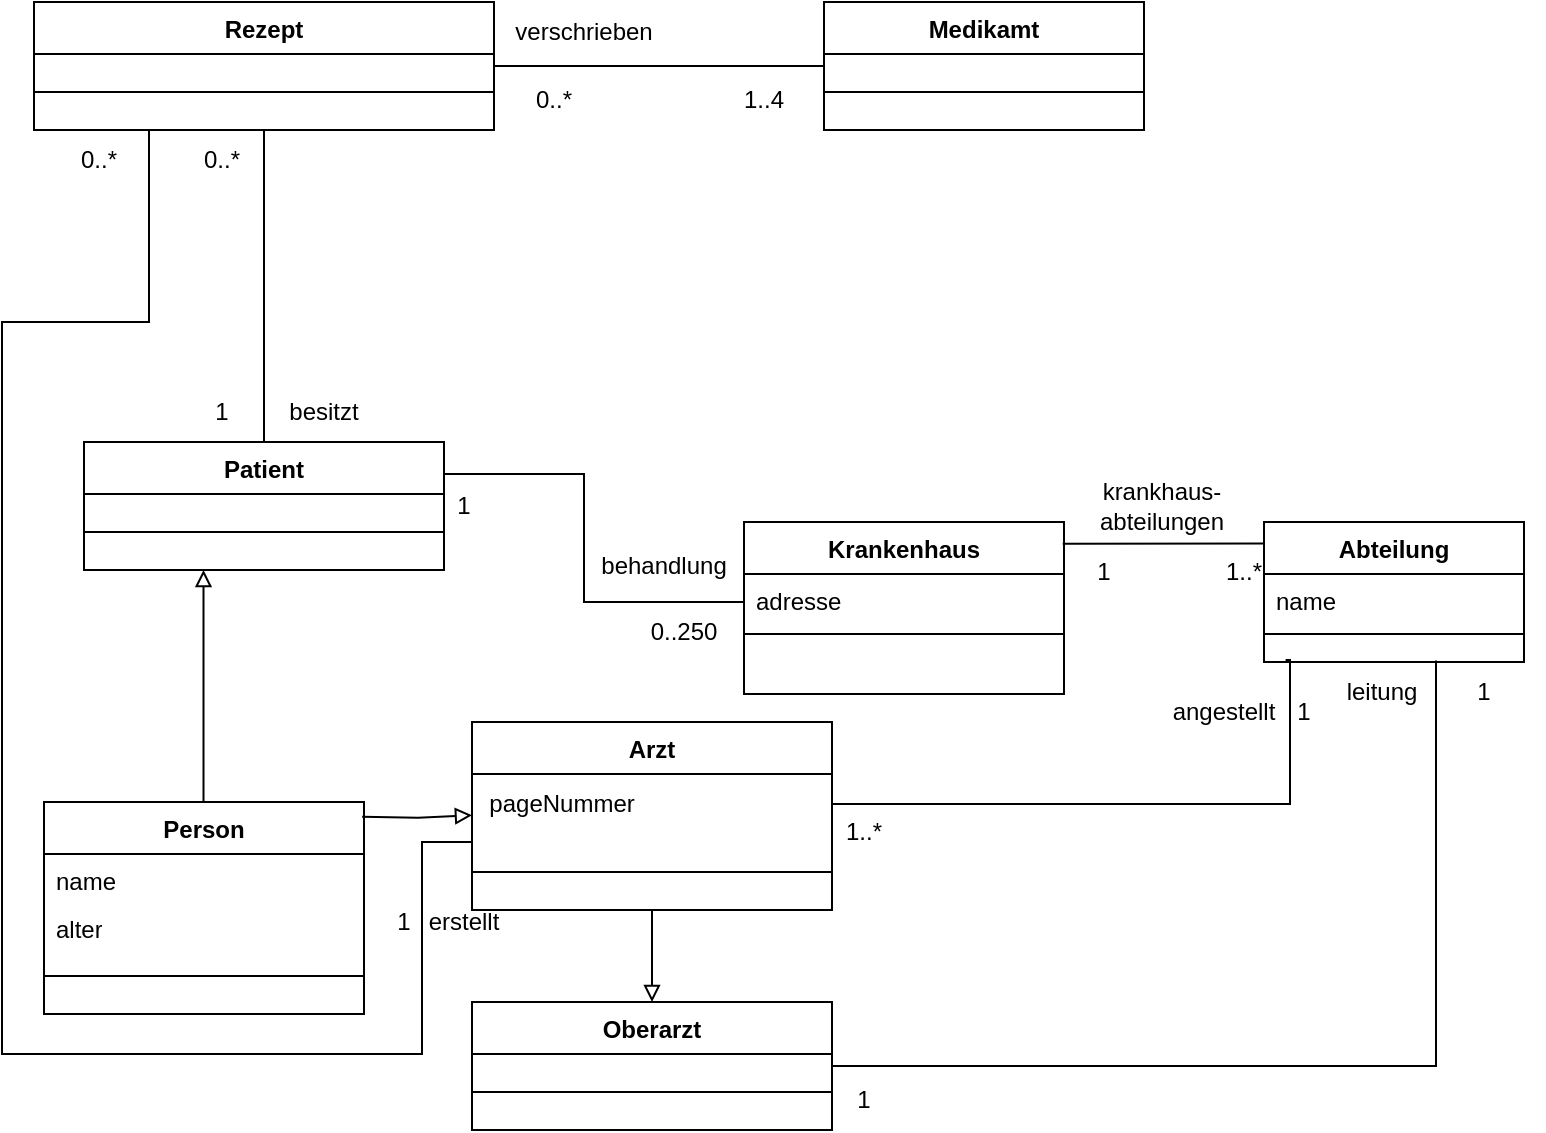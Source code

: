 <mxfile version="24.8.6">
  <diagram name="Seite-1" id="FMSf7UJW9cwmT74hhUw4">
    <mxGraphModel dx="1062" dy="579" grid="1" gridSize="10" guides="1" tooltips="1" connect="1" arrows="1" fold="1" page="1" pageScale="1" pageWidth="827" pageHeight="1169" math="0" shadow="0">
      <root>
        <mxCell id="0" />
        <mxCell id="1" parent="0" />
        <mxCell id="S2zdr7MEVoiVx0vIaLEo-1" value="Krankenhaus" style="swimlane;fontStyle=1;align=center;verticalAlign=top;childLayout=stackLayout;horizontal=1;startSize=26;horizontalStack=0;resizeParent=1;resizeParentMax=0;resizeLast=0;collapsible=1;marginBottom=0;whiteSpace=wrap;html=1;" vertex="1" parent="1">
          <mxGeometry x="381" y="300" width="160" height="86" as="geometry" />
        </mxCell>
        <mxCell id="S2zdr7MEVoiVx0vIaLEo-2" value="adresse" style="text;strokeColor=none;fillColor=none;align=left;verticalAlign=top;spacingLeft=4;spacingRight=4;overflow=hidden;rotatable=0;points=[[0,0.5],[1,0.5]];portConstraint=eastwest;whiteSpace=wrap;html=1;" vertex="1" parent="S2zdr7MEVoiVx0vIaLEo-1">
          <mxGeometry y="26" width="160" height="26" as="geometry" />
        </mxCell>
        <mxCell id="S2zdr7MEVoiVx0vIaLEo-3" value="" style="line;strokeWidth=1;fillColor=none;align=left;verticalAlign=middle;spacingTop=-1;spacingLeft=3;spacingRight=3;rotatable=0;labelPosition=right;points=[];portConstraint=eastwest;strokeColor=inherit;" vertex="1" parent="S2zdr7MEVoiVx0vIaLEo-1">
          <mxGeometry y="52" width="160" height="8" as="geometry" />
        </mxCell>
        <mxCell id="S2zdr7MEVoiVx0vIaLEo-4" value="&lt;div&gt;&lt;br&gt;&lt;/div&gt;" style="text;strokeColor=none;fillColor=none;align=left;verticalAlign=top;spacingLeft=4;spacingRight=4;overflow=hidden;rotatable=0;points=[[0,0.5],[1,0.5]];portConstraint=eastwest;whiteSpace=wrap;html=1;" vertex="1" parent="S2zdr7MEVoiVx0vIaLEo-1">
          <mxGeometry y="60" width="160" height="26" as="geometry" />
        </mxCell>
        <mxCell id="S2zdr7MEVoiVx0vIaLEo-50" style="edgeStyle=orthogonalEdgeStyle;rounded=0;orthogonalLoop=1;jettySize=auto;html=1;endArrow=block;endFill=0;" edge="1" parent="1">
          <mxGeometry relative="1" as="geometry">
            <mxPoint x="110.755" y="444" as="sourcePoint" />
            <mxPoint x="110.75" y="324" as="targetPoint" />
          </mxGeometry>
        </mxCell>
        <mxCell id="S2zdr7MEVoiVx0vIaLEo-17" value="Person" style="swimlane;fontStyle=1;align=center;verticalAlign=top;childLayout=stackLayout;horizontal=1;startSize=26;horizontalStack=0;resizeParent=1;resizeParentMax=0;resizeLast=0;collapsible=1;marginBottom=0;whiteSpace=wrap;html=1;" vertex="1" parent="1">
          <mxGeometry x="31" y="440" width="160" height="106" as="geometry" />
        </mxCell>
        <mxCell id="S2zdr7MEVoiVx0vIaLEo-18" value="&lt;div&gt;name&lt;br&gt;&lt;/div&gt;&lt;div&gt;&lt;br&gt;&lt;/div&gt;" style="text;strokeColor=none;fillColor=none;align=left;verticalAlign=top;spacingLeft=4;spacingRight=4;overflow=hidden;rotatable=0;points=[[0,0.5],[1,0.5]];portConstraint=eastwest;whiteSpace=wrap;html=1;" vertex="1" parent="S2zdr7MEVoiVx0vIaLEo-17">
          <mxGeometry y="26" width="160" height="24" as="geometry" />
        </mxCell>
        <mxCell id="S2zdr7MEVoiVx0vIaLEo-20" value="alter" style="text;strokeColor=none;fillColor=none;align=left;verticalAlign=top;spacingLeft=4;spacingRight=4;overflow=hidden;rotatable=0;points=[[0,0.5],[1,0.5]];portConstraint=eastwest;whiteSpace=wrap;html=1;" vertex="1" parent="S2zdr7MEVoiVx0vIaLEo-17">
          <mxGeometry y="50" width="160" height="18" as="geometry" />
        </mxCell>
        <mxCell id="S2zdr7MEVoiVx0vIaLEo-19" value="" style="line;strokeWidth=1;fillColor=none;align=left;verticalAlign=middle;spacingTop=-1;spacingLeft=3;spacingRight=3;rotatable=0;labelPosition=right;points=[];portConstraint=eastwest;strokeColor=inherit;" vertex="1" parent="S2zdr7MEVoiVx0vIaLEo-17">
          <mxGeometry y="68" width="160" height="38" as="geometry" />
        </mxCell>
        <mxCell id="S2zdr7MEVoiVx0vIaLEo-22" value="Patient" style="swimlane;fontStyle=1;align=center;verticalAlign=top;childLayout=stackLayout;horizontal=1;startSize=26;horizontalStack=0;resizeParent=1;resizeParentMax=0;resizeLast=0;collapsible=1;marginBottom=0;whiteSpace=wrap;html=1;" vertex="1" parent="1">
          <mxGeometry x="51" y="260" width="180" height="64" as="geometry" />
        </mxCell>
        <mxCell id="S2zdr7MEVoiVx0vIaLEo-25" value="" style="line;strokeWidth=1;fillColor=none;align=left;verticalAlign=middle;spacingTop=-1;spacingLeft=3;spacingRight=3;rotatable=0;labelPosition=right;points=[];portConstraint=eastwest;strokeColor=inherit;" vertex="1" parent="S2zdr7MEVoiVx0vIaLEo-22">
          <mxGeometry y="26" width="180" height="38" as="geometry" />
        </mxCell>
        <mxCell id="S2zdr7MEVoiVx0vIaLEo-31" value="Arzt" style="swimlane;fontStyle=1;align=center;verticalAlign=top;childLayout=stackLayout;horizontal=1;startSize=26;horizontalStack=0;resizeParent=1;resizeParentMax=0;resizeLast=0;collapsible=1;marginBottom=0;whiteSpace=wrap;html=1;" vertex="1" parent="1">
          <mxGeometry x="245" y="400" width="180" height="94" as="geometry" />
        </mxCell>
        <mxCell id="S2zdr7MEVoiVx0vIaLEo-46" value="&lt;div align=&quot;left&quot;&gt;&amp;nbsp; pageNummer&lt;br&gt;&lt;/div&gt;" style="text;html=1;align=left;verticalAlign=middle;resizable=0;points=[];autosize=1;strokeColor=none;fillColor=none;" vertex="1" parent="S2zdr7MEVoiVx0vIaLEo-31">
          <mxGeometry y="26" width="180" height="30" as="geometry" />
        </mxCell>
        <mxCell id="S2zdr7MEVoiVx0vIaLEo-34" value="" style="line;strokeWidth=1;fillColor=none;align=left;verticalAlign=middle;spacingTop=-1;spacingLeft=3;spacingRight=3;rotatable=0;labelPosition=right;points=[];portConstraint=eastwest;strokeColor=inherit;" vertex="1" parent="S2zdr7MEVoiVx0vIaLEo-31">
          <mxGeometry y="56" width="180" height="38" as="geometry" />
        </mxCell>
        <mxCell id="S2zdr7MEVoiVx0vIaLEo-60" style="edgeStyle=orthogonalEdgeStyle;rounded=0;orthogonalLoop=1;jettySize=auto;html=1;entryX=0.665;entryY=0.933;entryDx=0;entryDy=0;entryPerimeter=0;exitX=1;exitY=0.5;exitDx=0;exitDy=0;endArrow=none;endFill=0;" edge="1" parent="1" source="S2zdr7MEVoiVx0vIaLEo-35" target="S2zdr7MEVoiVx0vIaLEo-40">
          <mxGeometry relative="1" as="geometry">
            <mxPoint x="731" y="380" as="targetPoint" />
            <Array as="points">
              <mxPoint x="727" y="572" />
              <mxPoint x="727" y="369" />
            </Array>
          </mxGeometry>
        </mxCell>
        <mxCell id="S2zdr7MEVoiVx0vIaLEo-35" value="Oberarzt" style="swimlane;fontStyle=1;align=center;verticalAlign=top;childLayout=stackLayout;horizontal=1;startSize=26;horizontalStack=0;resizeParent=1;resizeParentMax=0;resizeLast=0;collapsible=1;marginBottom=0;whiteSpace=wrap;html=1;" vertex="1" parent="1">
          <mxGeometry x="245" y="540" width="180" height="64" as="geometry" />
        </mxCell>
        <mxCell id="S2zdr7MEVoiVx0vIaLEo-36" value="" style="line;strokeWidth=1;fillColor=none;align=left;verticalAlign=middle;spacingTop=-1;spacingLeft=3;spacingRight=3;rotatable=0;labelPosition=right;points=[];portConstraint=eastwest;strokeColor=inherit;" vertex="1" parent="S2zdr7MEVoiVx0vIaLEo-35">
          <mxGeometry y="26" width="180" height="38" as="geometry" />
        </mxCell>
        <mxCell id="S2zdr7MEVoiVx0vIaLEo-37" value="Abteilung" style="swimlane;fontStyle=1;align=center;verticalAlign=top;childLayout=stackLayout;horizontal=1;startSize=26;horizontalStack=0;resizeParent=1;resizeParentMax=0;resizeLast=0;collapsible=1;marginBottom=0;whiteSpace=wrap;html=1;" vertex="1" parent="1">
          <mxGeometry x="641" y="300" width="130" height="70" as="geometry" />
        </mxCell>
        <mxCell id="S2zdr7MEVoiVx0vIaLEo-55" value="" style="endArrow=none;html=1;rounded=0;exitX=-0.011;exitY=0.096;exitDx=0;exitDy=0;exitPerimeter=0;entryX=0.996;entryY=0.127;entryDx=0;entryDy=0;entryPerimeter=0;" edge="1" parent="S2zdr7MEVoiVx0vIaLEo-37" target="S2zdr7MEVoiVx0vIaLEo-1">
          <mxGeometry width="50" height="50" relative="1" as="geometry">
            <mxPoint x="1.137e-13" y="10.752" as="sourcePoint" />
            <mxPoint x="-97.76" y="9.89" as="targetPoint" />
          </mxGeometry>
        </mxCell>
        <mxCell id="S2zdr7MEVoiVx0vIaLEo-38" value="name" style="text;strokeColor=none;fillColor=none;align=left;verticalAlign=top;spacingLeft=4;spacingRight=4;overflow=hidden;rotatable=0;points=[[0,0.5],[1,0.5]];portConstraint=eastwest;whiteSpace=wrap;html=1;" vertex="1" parent="S2zdr7MEVoiVx0vIaLEo-37">
          <mxGeometry y="26" width="130" height="26" as="geometry" />
        </mxCell>
        <mxCell id="S2zdr7MEVoiVx0vIaLEo-39" value="" style="line;strokeWidth=1;fillColor=none;align=left;verticalAlign=middle;spacingTop=-1;spacingLeft=3;spacingRight=3;rotatable=0;labelPosition=right;points=[];portConstraint=eastwest;strokeColor=inherit;" vertex="1" parent="S2zdr7MEVoiVx0vIaLEo-37">
          <mxGeometry y="52" width="130" height="8" as="geometry" />
        </mxCell>
        <mxCell id="S2zdr7MEVoiVx0vIaLEo-40" value="&lt;div&gt;&lt;br&gt;&lt;/div&gt;" style="text;strokeColor=none;fillColor=none;align=left;verticalAlign=top;spacingLeft=4;spacingRight=4;overflow=hidden;rotatable=0;points=[[0,0.5],[1,0.5]];portConstraint=eastwest;whiteSpace=wrap;html=1;" vertex="1" parent="S2zdr7MEVoiVx0vIaLEo-37">
          <mxGeometry y="60" width="130" height="10" as="geometry" />
        </mxCell>
        <mxCell id="S2zdr7MEVoiVx0vIaLEo-73" style="edgeStyle=orthogonalEdgeStyle;rounded=0;orthogonalLoop=1;jettySize=auto;html=1;entryX=0;entryY=0.5;entryDx=0;entryDy=0;endArrow=none;endFill=0;" edge="1" parent="1" source="S2zdr7MEVoiVx0vIaLEo-42" target="S2zdr7MEVoiVx0vIaLEo-47">
          <mxGeometry relative="1" as="geometry" />
        </mxCell>
        <mxCell id="S2zdr7MEVoiVx0vIaLEo-79" style="edgeStyle=orthogonalEdgeStyle;rounded=0;orthogonalLoop=1;jettySize=auto;html=1;endArrow=none;endFill=0;exitX=0.25;exitY=1;exitDx=0;exitDy=0;" edge="1" parent="1" source="S2zdr7MEVoiVx0vIaLEo-42">
          <mxGeometry relative="1" as="geometry">
            <mxPoint x="80" y="110" as="sourcePoint" />
            <mxPoint x="245" y="460" as="targetPoint" />
            <Array as="points">
              <mxPoint x="83" y="200" />
              <mxPoint x="10" y="200" />
              <mxPoint x="10" y="566" />
              <mxPoint x="220" y="566" />
              <mxPoint x="220" y="460" />
            </Array>
          </mxGeometry>
        </mxCell>
        <mxCell id="S2zdr7MEVoiVx0vIaLEo-88" style="edgeStyle=orthogonalEdgeStyle;rounded=0;orthogonalLoop=1;jettySize=auto;html=1;endArrow=none;endFill=0;" edge="1" parent="1" source="S2zdr7MEVoiVx0vIaLEo-42" target="S2zdr7MEVoiVx0vIaLEo-22">
          <mxGeometry relative="1" as="geometry" />
        </mxCell>
        <mxCell id="S2zdr7MEVoiVx0vIaLEo-42" value="Rezept" style="swimlane;fontStyle=1;align=center;verticalAlign=top;childLayout=stackLayout;horizontal=1;startSize=26;horizontalStack=0;resizeParent=1;resizeParentMax=0;resizeLast=0;collapsible=1;marginBottom=0;whiteSpace=wrap;html=1;" vertex="1" parent="1">
          <mxGeometry x="26" y="40" width="230" height="64" as="geometry" />
        </mxCell>
        <mxCell id="S2zdr7MEVoiVx0vIaLEo-45" value="" style="line;strokeWidth=1;fillColor=none;align=left;verticalAlign=middle;spacingTop=-1;spacingLeft=3;spacingRight=3;rotatable=0;labelPosition=right;points=[];portConstraint=eastwest;strokeColor=inherit;" vertex="1" parent="S2zdr7MEVoiVx0vIaLEo-42">
          <mxGeometry y="26" width="230" height="38" as="geometry" />
        </mxCell>
        <mxCell id="S2zdr7MEVoiVx0vIaLEo-47" value="Medikamt" style="swimlane;fontStyle=1;align=center;verticalAlign=top;childLayout=stackLayout;horizontal=1;startSize=26;horizontalStack=0;resizeParent=1;resizeParentMax=0;resizeLast=0;collapsible=1;marginBottom=0;whiteSpace=wrap;html=1;" vertex="1" parent="1">
          <mxGeometry x="421" y="40" width="160" height="64" as="geometry" />
        </mxCell>
        <mxCell id="S2zdr7MEVoiVx0vIaLEo-49" value="" style="line;strokeWidth=1;fillColor=none;align=left;verticalAlign=middle;spacingTop=-1;spacingLeft=3;spacingRight=3;rotatable=0;labelPosition=right;points=[];portConstraint=eastwest;strokeColor=inherit;" vertex="1" parent="S2zdr7MEVoiVx0vIaLEo-47">
          <mxGeometry y="26" width="160" height="38" as="geometry" />
        </mxCell>
        <mxCell id="S2zdr7MEVoiVx0vIaLEo-51" style="edgeStyle=orthogonalEdgeStyle;rounded=0;orthogonalLoop=1;jettySize=auto;html=1;entryX=0.014;entryY=0.768;entryDx=0;entryDy=0;endArrow=block;endFill=0;exitX=1.01;exitY=0.092;exitDx=0;exitDy=0;exitPerimeter=0;entryPerimeter=0;" edge="1" parent="1">
          <mxGeometry relative="1" as="geometry">
            <mxPoint x="190.08" y="447.352" as="sourcePoint" />
            <mxPoint x="245.0" y="446.64" as="targetPoint" />
          </mxGeometry>
        </mxCell>
        <mxCell id="S2zdr7MEVoiVx0vIaLEo-52" style="edgeStyle=orthogonalEdgeStyle;rounded=0;orthogonalLoop=1;jettySize=auto;html=1;entryX=0.5;entryY=0;entryDx=0;entryDy=0;endArrow=block;endFill=0;exitX=0.5;exitY=1;exitDx=0;exitDy=0;" edge="1" parent="1" source="S2zdr7MEVoiVx0vIaLEo-31" target="S2zdr7MEVoiVx0vIaLEo-35">
          <mxGeometry relative="1" as="geometry">
            <mxPoint x="141" y="368" as="sourcePoint" />
            <mxPoint x="141" y="420" as="targetPoint" />
            <Array as="points">
              <mxPoint x="335" y="520" />
              <mxPoint x="335" y="520" />
            </Array>
          </mxGeometry>
        </mxCell>
        <mxCell id="S2zdr7MEVoiVx0vIaLEo-58" value="1" style="text;html=1;align=center;verticalAlign=middle;whiteSpace=wrap;rounded=0;" vertex="1" parent="1">
          <mxGeometry x="531" y="310" width="60" height="30" as="geometry" />
        </mxCell>
        <mxCell id="S2zdr7MEVoiVx0vIaLEo-59" value="1..*" style="text;html=1;align=center;verticalAlign=middle;whiteSpace=wrap;rounded=0;" vertex="1" parent="1">
          <mxGeometry x="601" y="310" width="60" height="30" as="geometry" />
        </mxCell>
        <mxCell id="S2zdr7MEVoiVx0vIaLEo-61" value="1" style="text;html=1;align=center;verticalAlign=middle;whiteSpace=wrap;rounded=0;" vertex="1" parent="1">
          <mxGeometry x="721" y="370" width="60" height="30" as="geometry" />
        </mxCell>
        <mxCell id="S2zdr7MEVoiVx0vIaLEo-62" value="1" style="text;html=1;align=center;verticalAlign=middle;whiteSpace=wrap;rounded=0;" vertex="1" parent="1">
          <mxGeometry x="411" y="574" width="60" height="30" as="geometry" />
        </mxCell>
        <mxCell id="S2zdr7MEVoiVx0vIaLEo-63" value="leitung" style="text;html=1;align=center;verticalAlign=middle;whiteSpace=wrap;rounded=0;" vertex="1" parent="1">
          <mxGeometry x="670" y="370" width="60" height="30" as="geometry" />
        </mxCell>
        <mxCell id="S2zdr7MEVoiVx0vIaLEo-64" style="edgeStyle=orthogonalEdgeStyle;rounded=0;orthogonalLoop=1;jettySize=auto;html=1;entryX=0.083;entryY=0.9;entryDx=0;entryDy=0;entryPerimeter=0;endArrow=none;endFill=0;" edge="1" parent="1" source="S2zdr7MEVoiVx0vIaLEo-46" target="S2zdr7MEVoiVx0vIaLEo-40">
          <mxGeometry relative="1" as="geometry">
            <Array as="points">
              <mxPoint x="654" y="441" />
            </Array>
          </mxGeometry>
        </mxCell>
        <mxCell id="S2zdr7MEVoiVx0vIaLEo-65" value="angestellt" style="text;html=1;align=center;verticalAlign=middle;whiteSpace=wrap;rounded=0;" vertex="1" parent="1">
          <mxGeometry x="591" y="380" width="60" height="30" as="geometry" />
        </mxCell>
        <mxCell id="S2zdr7MEVoiVx0vIaLEo-66" value="1" style="text;html=1;align=center;verticalAlign=middle;whiteSpace=wrap;rounded=0;" vertex="1" parent="1">
          <mxGeometry x="631" y="380" width="60" height="30" as="geometry" />
        </mxCell>
        <mxCell id="S2zdr7MEVoiVx0vIaLEo-67" value="1..*" style="text;html=1;align=center;verticalAlign=middle;whiteSpace=wrap;rounded=0;" vertex="1" parent="1">
          <mxGeometry x="411" y="440" width="60" height="30" as="geometry" />
        </mxCell>
        <mxCell id="S2zdr7MEVoiVx0vIaLEo-68" style="edgeStyle=orthogonalEdgeStyle;rounded=0;orthogonalLoop=1;jettySize=auto;html=1;endArrow=none;endFill=0;exitX=1;exitY=0.25;exitDx=0;exitDy=0;entryX=0;entryY=0.5;entryDx=0;entryDy=0;" edge="1" parent="1" source="S2zdr7MEVoiVx0vIaLEo-22" target="S2zdr7MEVoiVx0vIaLEo-1">
          <mxGeometry relative="1" as="geometry">
            <mxPoint x="291.005" y="386" as="sourcePoint" />
            <mxPoint x="471" y="300" as="targetPoint" />
            <Array as="points">
              <mxPoint x="301" y="276" />
              <mxPoint x="301" y="340" />
              <mxPoint x="381" y="340" />
            </Array>
          </mxGeometry>
        </mxCell>
        <mxCell id="S2zdr7MEVoiVx0vIaLEo-69" value="0..250" style="text;html=1;align=center;verticalAlign=middle;whiteSpace=wrap;rounded=0;" vertex="1" parent="1">
          <mxGeometry x="321" y="340" width="60" height="30" as="geometry" />
        </mxCell>
        <mxCell id="S2zdr7MEVoiVx0vIaLEo-71" value="1" style="text;html=1;align=center;verticalAlign=middle;whiteSpace=wrap;rounded=0;" vertex="1" parent="1">
          <mxGeometry x="211" y="277" width="60" height="30" as="geometry" />
        </mxCell>
        <mxCell id="S2zdr7MEVoiVx0vIaLEo-72" value="behandlung" style="text;html=1;align=center;verticalAlign=middle;whiteSpace=wrap;rounded=0;" vertex="1" parent="1">
          <mxGeometry x="311" y="307" width="60" height="30" as="geometry" />
        </mxCell>
        <mxCell id="S2zdr7MEVoiVx0vIaLEo-74" value="&lt;div&gt;1..4&lt;/div&gt;" style="text;html=1;align=center;verticalAlign=middle;whiteSpace=wrap;rounded=0;" vertex="1" parent="1">
          <mxGeometry x="361" y="74" width="60" height="30" as="geometry" />
        </mxCell>
        <mxCell id="S2zdr7MEVoiVx0vIaLEo-75" value="0..*" style="text;html=1;align=center;verticalAlign=middle;whiteSpace=wrap;rounded=0;" vertex="1" parent="1">
          <mxGeometry x="256" y="74" width="60" height="30" as="geometry" />
        </mxCell>
        <mxCell id="S2zdr7MEVoiVx0vIaLEo-77" value="verschrieben" style="text;html=1;align=center;verticalAlign=middle;whiteSpace=wrap;rounded=0;" vertex="1" parent="1">
          <mxGeometry x="271" y="40" width="60" height="30" as="geometry" />
        </mxCell>
        <mxCell id="S2zdr7MEVoiVx0vIaLEo-82" value="0..*" style="text;html=1;align=center;verticalAlign=middle;whiteSpace=wrap;rounded=0;" vertex="1" parent="1">
          <mxGeometry x="31" y="104" width="55" height="30" as="geometry" />
        </mxCell>
        <mxCell id="S2zdr7MEVoiVx0vIaLEo-85" value="erstellt" style="text;html=1;align=center;verticalAlign=middle;whiteSpace=wrap;rounded=0;" vertex="1" parent="1">
          <mxGeometry x="211" y="480" width="60" height="40" as="geometry" />
        </mxCell>
        <mxCell id="S2zdr7MEVoiVx0vIaLEo-86" value="1" style="text;html=1;align=center;verticalAlign=middle;whiteSpace=wrap;rounded=0;" vertex="1" parent="1">
          <mxGeometry x="181" y="485" width="60" height="30" as="geometry" />
        </mxCell>
        <mxCell id="S2zdr7MEVoiVx0vIaLEo-89" value="0..*" style="text;html=1;align=center;verticalAlign=middle;whiteSpace=wrap;rounded=0;" vertex="1" parent="1">
          <mxGeometry x="90" y="104" width="60" height="30" as="geometry" />
        </mxCell>
        <mxCell id="S2zdr7MEVoiVx0vIaLEo-90" value="1" style="text;html=1;align=center;verticalAlign=middle;whiteSpace=wrap;rounded=0;" vertex="1" parent="1">
          <mxGeometry x="90" y="230" width="60" height="30" as="geometry" />
        </mxCell>
        <mxCell id="S2zdr7MEVoiVx0vIaLEo-91" value="besitzt" style="text;html=1;align=center;verticalAlign=middle;whiteSpace=wrap;rounded=0;" vertex="1" parent="1">
          <mxGeometry x="141" y="230" width="60" height="30" as="geometry" />
        </mxCell>
        <mxCell id="S2zdr7MEVoiVx0vIaLEo-95" value="krankhaus-abteilungen" style="text;html=1;align=center;verticalAlign=middle;whiteSpace=wrap;rounded=0;" vertex="1" parent="1">
          <mxGeometry x="560" y="277" width="60" height="30" as="geometry" />
        </mxCell>
      </root>
    </mxGraphModel>
  </diagram>
</mxfile>
